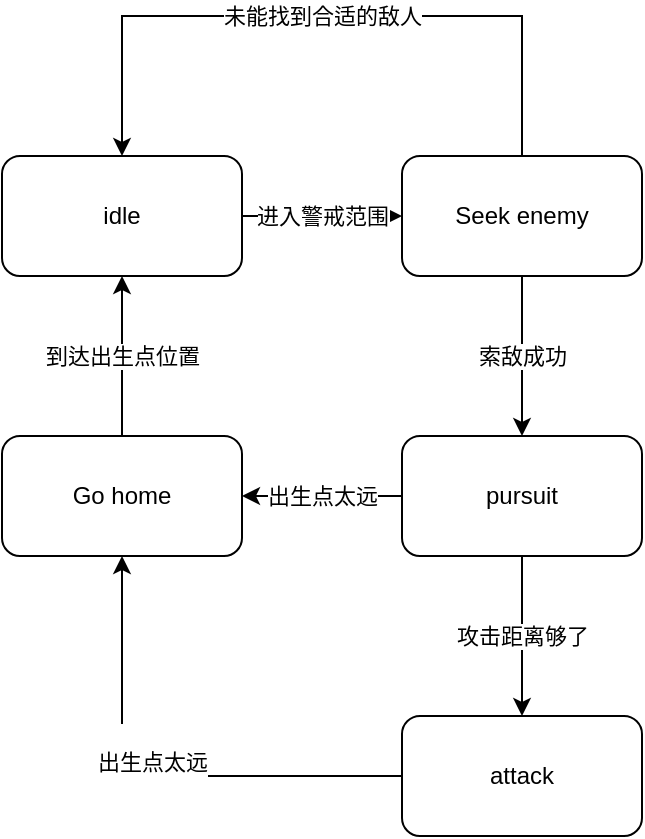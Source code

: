 <mxfile version="19.0.3" type="device"><diagram id="97zy13AB9-67bUrjhzz3" name="final-state-machine"><mxGraphModel dx="868" dy="553" grid="1" gridSize="10" guides="1" tooltips="1" connect="1" arrows="1" fold="1" page="1" pageScale="1" pageWidth="827" pageHeight="1169" math="0" shadow="0"><root><mxCell id="0"/><mxCell id="1" parent="0"/><mxCell id="KA31cz7WAp0YbqRtL8z9-3" value="进入警戒范围" style="edgeStyle=orthogonalEdgeStyle;rounded=0;orthogonalLoop=1;jettySize=auto;html=1;" parent="1" source="KA31cz7WAp0YbqRtL8z9-1" target="KA31cz7WAp0YbqRtL8z9-2" edge="1"><mxGeometry relative="1" as="geometry"/></mxCell><mxCell id="KA31cz7WAp0YbqRtL8z9-1" value="idle" style="rounded=1;whiteSpace=wrap;html=1;" parent="1" vertex="1"><mxGeometry x="120" y="90" width="120" height="60" as="geometry"/></mxCell><mxCell id="KA31cz7WAp0YbqRtL8z9-5" value="索敌成功" style="edgeStyle=orthogonalEdgeStyle;rounded=0;orthogonalLoop=1;jettySize=auto;html=1;" parent="1" source="KA31cz7WAp0YbqRtL8z9-2" target="KA31cz7WAp0YbqRtL8z9-4" edge="1"><mxGeometry relative="1" as="geometry"/></mxCell><mxCell id="KA31cz7WAp0YbqRtL8z9-2" value="Seek enemy" style="whiteSpace=wrap;html=1;rounded=1;" parent="1" vertex="1"><mxGeometry x="320" y="90" width="120" height="60" as="geometry"/></mxCell><mxCell id="KA31cz7WAp0YbqRtL8z9-7" value="攻击距离够了" style="edgeStyle=orthogonalEdgeStyle;rounded=0;orthogonalLoop=1;jettySize=auto;html=1;" parent="1" source="KA31cz7WAp0YbqRtL8z9-4" target="KA31cz7WAp0YbqRtL8z9-6" edge="1"><mxGeometry relative="1" as="geometry"/></mxCell><mxCell id="KA31cz7WAp0YbqRtL8z9-12" value="出生点太远" style="edgeStyle=orthogonalEdgeStyle;rounded=0;orthogonalLoop=1;jettySize=auto;html=1;" parent="1" source="KA31cz7WAp0YbqRtL8z9-4" target="KA31cz7WAp0YbqRtL8z9-11" edge="1"><mxGeometry relative="1" as="geometry"/></mxCell><mxCell id="KA31cz7WAp0YbqRtL8z9-4" value="pursuit" style="whiteSpace=wrap;html=1;rounded=1;" parent="1" vertex="1"><mxGeometry x="320" y="230" width="120" height="60" as="geometry"/></mxCell><mxCell id="KA31cz7WAp0YbqRtL8z9-6" value="attack" style="whiteSpace=wrap;html=1;rounded=1;" parent="1" vertex="1"><mxGeometry x="320" y="370" width="120" height="60" as="geometry"/></mxCell><mxCell id="KA31cz7WAp0YbqRtL8z9-13" value="到达出生点位置" style="edgeStyle=orthogonalEdgeStyle;rounded=0;orthogonalLoop=1;jettySize=auto;html=1;" parent="1" source="KA31cz7WAp0YbqRtL8z9-11" target="KA31cz7WAp0YbqRtL8z9-1" edge="1"><mxGeometry relative="1" as="geometry"/></mxCell><mxCell id="KA31cz7WAp0YbqRtL8z9-11" value="Go home" style="whiteSpace=wrap;html=1;rounded=1;" parent="1" vertex="1"><mxGeometry x="120" y="230" width="120" height="60" as="geometry"/></mxCell><mxCell id="KA31cz7WAp0YbqRtL8z9-14" value="&#10;&lt;span style=&quot;color: rgb(0, 0, 0); font-family: Helvetica; font-size: 11px; font-style: normal; font-variant-ligatures: normal; font-variant-caps: normal; font-weight: 400; letter-spacing: normal; orphans: 2; text-align: center; text-indent: 0px; text-transform: none; widows: 2; word-spacing: 0px; -webkit-text-stroke-width: 0px; background-color: rgb(255, 255, 255); text-decoration-thickness: initial; text-decoration-style: initial; text-decoration-color: initial; float: none; display: inline !important;&quot;&gt;出生点太远&lt;/span&gt;&#10;&#10;" style="edgeStyle=segmentEdgeStyle;endArrow=classic;html=1;rounded=0;entryX=0.5;entryY=1;entryDx=0;entryDy=0;" parent="1" source="KA31cz7WAp0YbqRtL8z9-6" target="KA31cz7WAp0YbqRtL8z9-11" edge="1"><mxGeometry width="50" height="50" relative="1" as="geometry"><mxPoint x="170" y="410" as="sourcePoint"/><mxPoint x="220" y="360" as="targetPoint"/></mxGeometry></mxCell><mxCell id="wOazHMIi4Hcl2nZswaMR-1" value="未能找到合适的敌人" style="edgeStyle=segmentEdgeStyle;endArrow=classic;html=1;rounded=0;exitX=0.5;exitY=0;exitDx=0;exitDy=0;entryX=0.5;entryY=0;entryDx=0;entryDy=0;" parent="1" source="KA31cz7WAp0YbqRtL8z9-2" target="KA31cz7WAp0YbqRtL8z9-1" edge="1"><mxGeometry width="50" height="50" relative="1" as="geometry"><mxPoint x="540" y="180" as="sourcePoint"/><mxPoint x="590" y="130" as="targetPoint"/><Array as="points"><mxPoint x="380" y="20"/><mxPoint x="180" y="20"/></Array></mxGeometry></mxCell></root></mxGraphModel></diagram></mxfile>